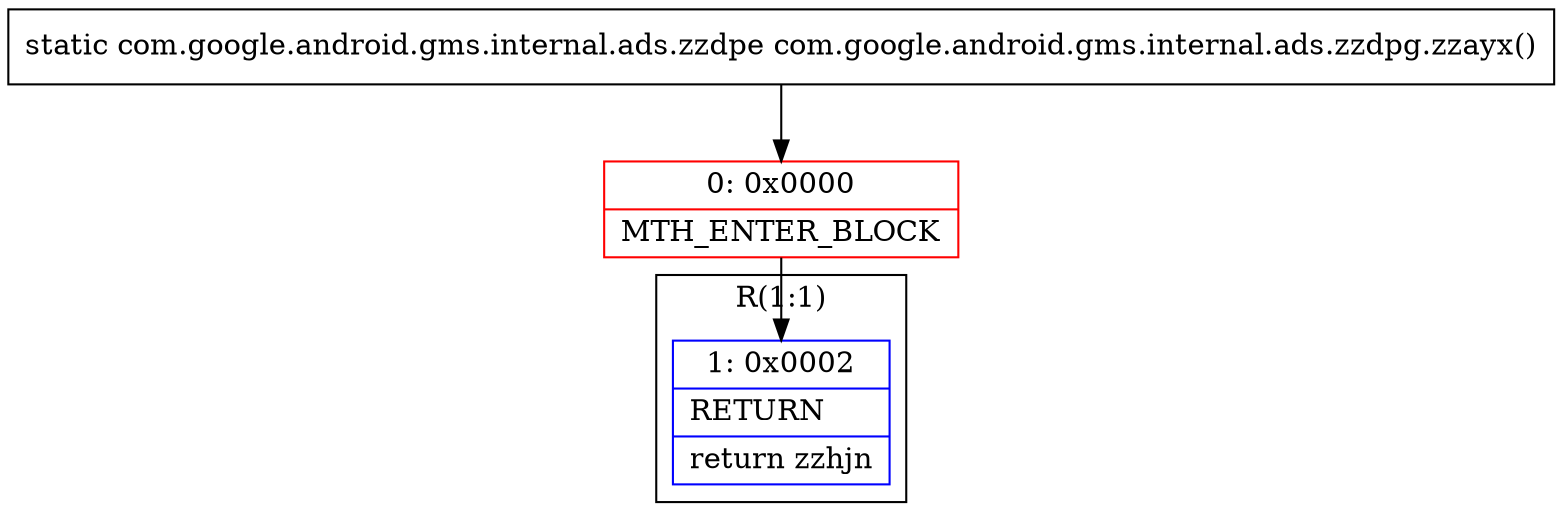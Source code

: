 digraph "CFG forcom.google.android.gms.internal.ads.zzdpg.zzayx()Lcom\/google\/android\/gms\/internal\/ads\/zzdpe;" {
subgraph cluster_Region_1128048622 {
label = "R(1:1)";
node [shape=record,color=blue];
Node_1 [shape=record,label="{1\:\ 0x0002|RETURN\l|return zzhjn\l}"];
}
Node_0 [shape=record,color=red,label="{0\:\ 0x0000|MTH_ENTER_BLOCK\l}"];
MethodNode[shape=record,label="{static com.google.android.gms.internal.ads.zzdpe com.google.android.gms.internal.ads.zzdpg.zzayx() }"];
MethodNode -> Node_0;
Node_0 -> Node_1;
}

